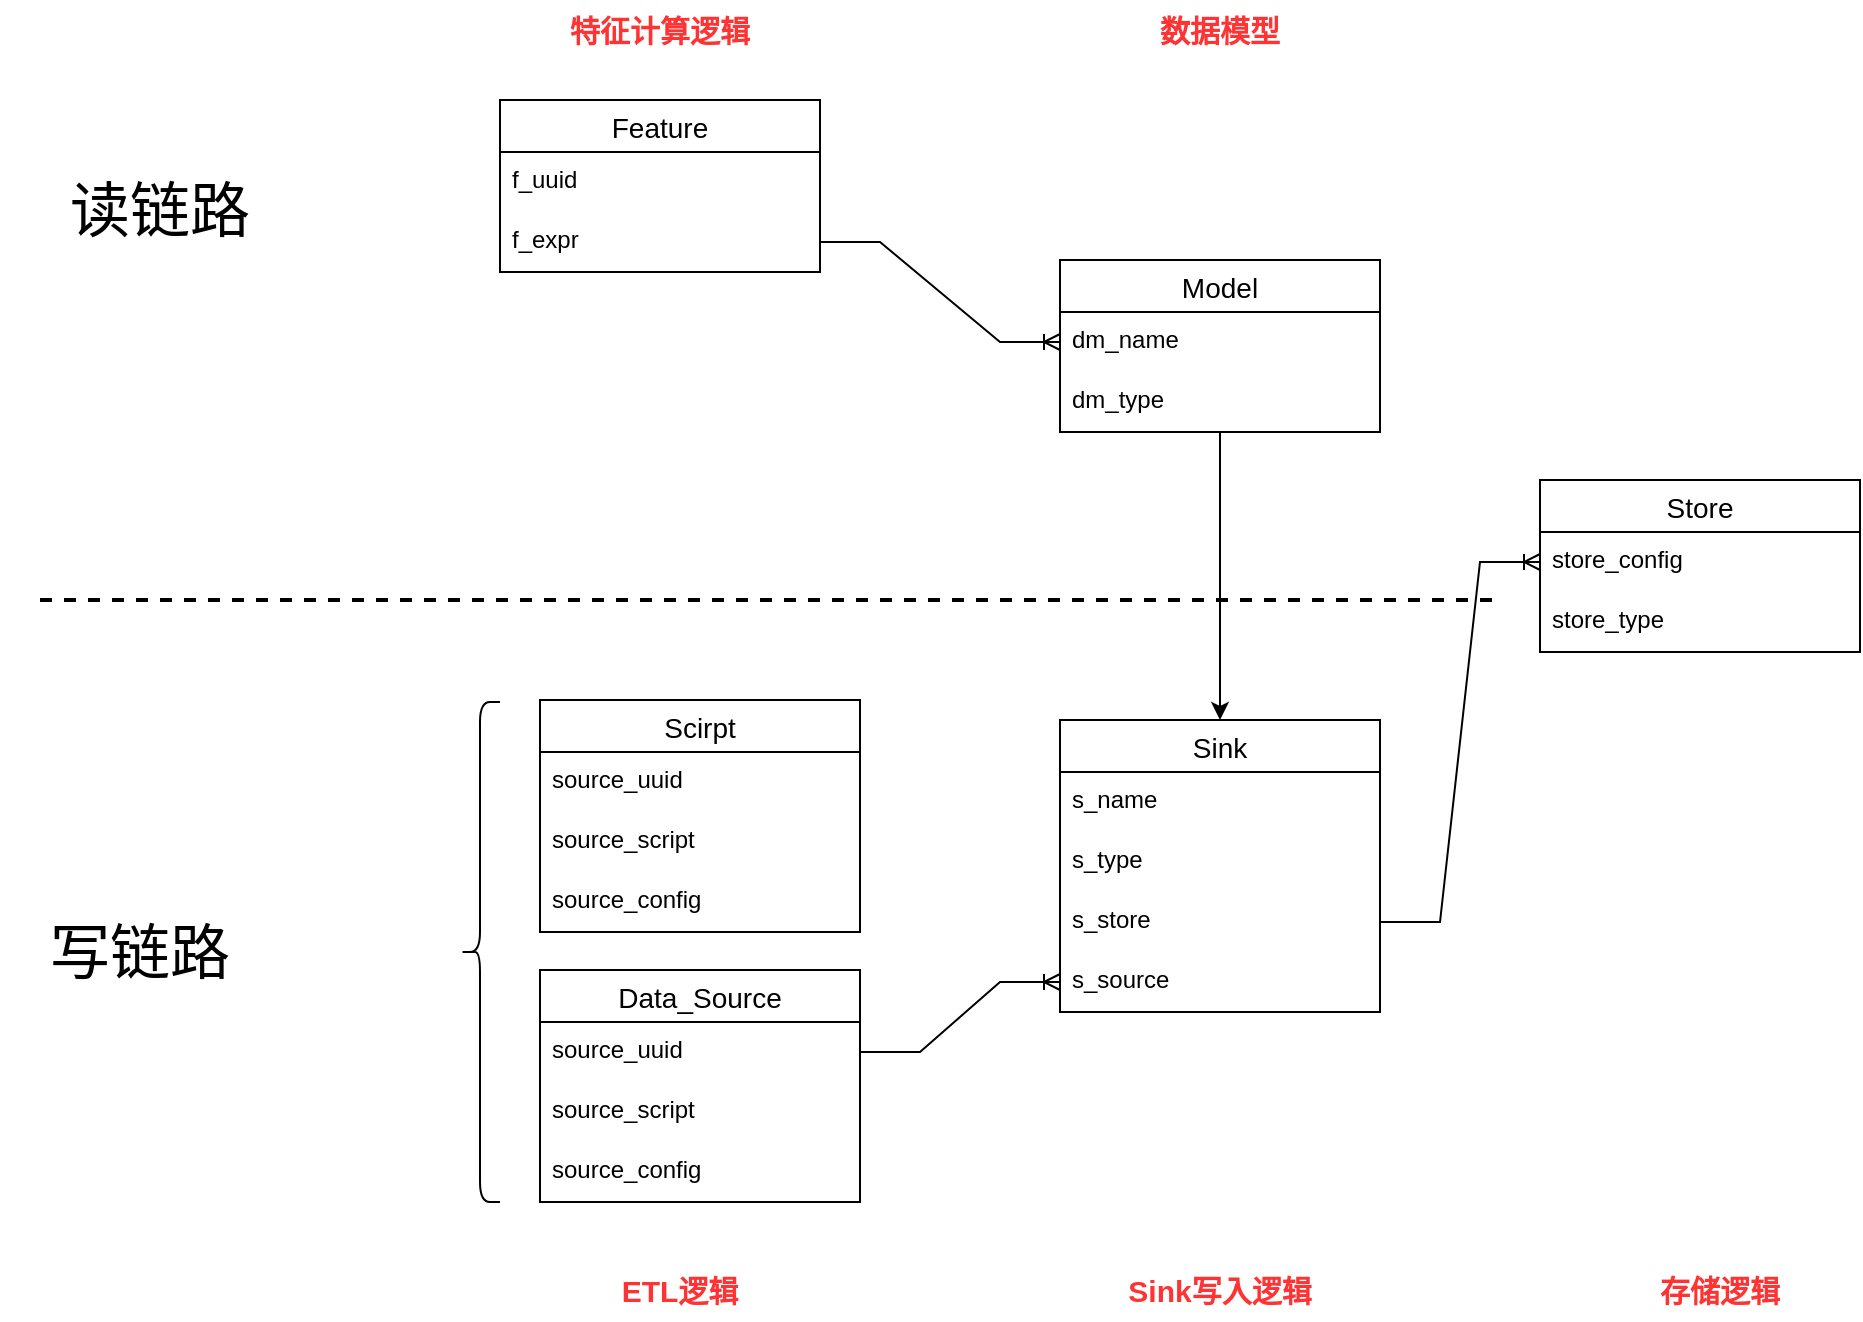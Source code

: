 <mxfile version="15.8.9" type="github">
  <diagram id="pDGyH_6VXtZKI-10dIc4" name="Page-1">
    <mxGraphModel dx="2082" dy="754" grid="1" gridSize="10" guides="1" tooltips="1" connect="1" arrows="1" fold="1" page="1" pageScale="1" pageWidth="827" pageHeight="1169" math="0" shadow="0">
      <root>
        <mxCell id="0" />
        <mxCell id="1" parent="0" />
        <mxCell id="WOdCN6o_cwRNBjziyhil-1" value="" style="endArrow=none;html=1;rounded=0;strokeWidth=2;dashed=1;" edge="1" parent="1">
          <mxGeometry width="50" height="50" relative="1" as="geometry">
            <mxPoint x="-10" y="400" as="sourcePoint" />
            <mxPoint x="720" y="400" as="targetPoint" />
          </mxGeometry>
        </mxCell>
        <mxCell id="WOdCN6o_cwRNBjziyhil-3" value="&lt;font style=&quot;font-size: 30px&quot;&gt;读链路&lt;/font&gt;" style="text;html=1;strokeColor=none;fillColor=none;align=center;verticalAlign=middle;whiteSpace=wrap;rounded=0;strokeWidth=10;" vertex="1" parent="1">
          <mxGeometry x="-20" y="190" width="140" height="30" as="geometry" />
        </mxCell>
        <mxCell id="WOdCN6o_cwRNBjziyhil-8" value="Feature" style="swimlane;fontStyle=0;childLayout=stackLayout;horizontal=1;startSize=26;horizontalStack=0;resizeParent=1;resizeParentMax=0;resizeLast=0;collapsible=1;marginBottom=0;align=center;fontSize=14;" vertex="1" parent="1">
          <mxGeometry x="220" y="150" width="160" height="86" as="geometry" />
        </mxCell>
        <mxCell id="WOdCN6o_cwRNBjziyhil-9" value="f_uuid" style="text;strokeColor=none;fillColor=none;spacingLeft=4;spacingRight=4;overflow=hidden;rotatable=0;points=[[0,0.5],[1,0.5]];portConstraint=eastwest;fontSize=12;" vertex="1" parent="WOdCN6o_cwRNBjziyhil-8">
          <mxGeometry y="26" width="160" height="30" as="geometry" />
        </mxCell>
        <mxCell id="WOdCN6o_cwRNBjziyhil-10" value="f_expr" style="text;strokeColor=none;fillColor=none;spacingLeft=4;spacingRight=4;overflow=hidden;rotatable=0;points=[[0,0.5],[1,0.5]];portConstraint=eastwest;fontSize=12;" vertex="1" parent="WOdCN6o_cwRNBjziyhil-8">
          <mxGeometry y="56" width="160" height="30" as="geometry" />
        </mxCell>
        <mxCell id="WOdCN6o_cwRNBjziyhil-55" value="" style="edgeStyle=orthogonalEdgeStyle;rounded=0;orthogonalLoop=1;jettySize=auto;html=1;strokeWidth=1;" edge="1" parent="1" source="WOdCN6o_cwRNBjziyhil-13" target="WOdCN6o_cwRNBjziyhil-52">
          <mxGeometry relative="1" as="geometry" />
        </mxCell>
        <mxCell id="WOdCN6o_cwRNBjziyhil-13" value="Model" style="swimlane;fontStyle=0;childLayout=stackLayout;horizontal=1;startSize=26;horizontalStack=0;resizeParent=1;resizeParentMax=0;resizeLast=0;collapsible=1;marginBottom=0;align=center;fontSize=14;" vertex="1" parent="1">
          <mxGeometry x="500" y="230" width="160" height="86" as="geometry" />
        </mxCell>
        <mxCell id="WOdCN6o_cwRNBjziyhil-14" value="dm_name" style="text;strokeColor=none;fillColor=none;spacingLeft=4;spacingRight=4;overflow=hidden;rotatable=0;points=[[0,0.5],[1,0.5]];portConstraint=eastwest;fontSize=12;" vertex="1" parent="WOdCN6o_cwRNBjziyhil-13">
          <mxGeometry y="26" width="160" height="30" as="geometry" />
        </mxCell>
        <mxCell id="WOdCN6o_cwRNBjziyhil-15" value="dm_type" style="text;strokeColor=none;fillColor=none;spacingLeft=4;spacingRight=4;overflow=hidden;rotatable=0;points=[[0,0.5],[1,0.5]];portConstraint=eastwest;fontSize=12;" vertex="1" parent="WOdCN6o_cwRNBjziyhil-13">
          <mxGeometry y="56" width="160" height="30" as="geometry" />
        </mxCell>
        <mxCell id="WOdCN6o_cwRNBjziyhil-17" value="" style="edgeStyle=entityRelationEdgeStyle;fontSize=12;html=1;endArrow=ERoneToMany;rounded=0;strokeWidth=1;exitX=1;exitY=0.5;exitDx=0;exitDy=0;entryX=0;entryY=0.5;entryDx=0;entryDy=0;" edge="1" parent="1" source="WOdCN6o_cwRNBjziyhil-10" target="WOdCN6o_cwRNBjziyhil-14">
          <mxGeometry width="100" height="100" relative="1" as="geometry">
            <mxPoint x="310" y="370" as="sourcePoint" />
            <mxPoint x="410" y="270" as="targetPoint" />
          </mxGeometry>
        </mxCell>
        <mxCell id="WOdCN6o_cwRNBjziyhil-23" value="Data_Source" style="swimlane;fontStyle=0;childLayout=stackLayout;horizontal=1;startSize=26;horizontalStack=0;resizeParent=1;resizeParentMax=0;resizeLast=0;collapsible=1;marginBottom=0;align=center;fontSize=14;" vertex="1" parent="1">
          <mxGeometry x="240" y="585" width="160" height="116" as="geometry" />
        </mxCell>
        <mxCell id="WOdCN6o_cwRNBjziyhil-24" value="source_uuid" style="text;strokeColor=none;fillColor=none;spacingLeft=4;spacingRight=4;overflow=hidden;rotatable=0;points=[[0,0.5],[1,0.5]];portConstraint=eastwest;fontSize=12;" vertex="1" parent="WOdCN6o_cwRNBjziyhil-23">
          <mxGeometry y="26" width="160" height="30" as="geometry" />
        </mxCell>
        <mxCell id="WOdCN6o_cwRNBjziyhil-25" value="source_script" style="text;strokeColor=none;fillColor=none;spacingLeft=4;spacingRight=4;overflow=hidden;rotatable=0;points=[[0,0.5],[1,0.5]];portConstraint=eastwest;fontSize=12;" vertex="1" parent="WOdCN6o_cwRNBjziyhil-23">
          <mxGeometry y="56" width="160" height="30" as="geometry" />
        </mxCell>
        <mxCell id="WOdCN6o_cwRNBjziyhil-50" value="source_config" style="text;strokeColor=none;fillColor=none;spacingLeft=4;spacingRight=4;overflow=hidden;rotatable=0;points=[[0,0.5],[1,0.5]];portConstraint=eastwest;fontSize=12;" vertex="1" parent="WOdCN6o_cwRNBjziyhil-23">
          <mxGeometry y="86" width="160" height="30" as="geometry" />
        </mxCell>
        <mxCell id="WOdCN6o_cwRNBjziyhil-27" value="Store" style="swimlane;fontStyle=0;childLayout=stackLayout;horizontal=1;startSize=26;horizontalStack=0;resizeParent=1;resizeParentMax=0;resizeLast=0;collapsible=1;marginBottom=0;align=center;fontSize=14;" vertex="1" parent="1">
          <mxGeometry x="740" y="340" width="160" height="86" as="geometry" />
        </mxCell>
        <mxCell id="WOdCN6o_cwRNBjziyhil-28" value="store_config" style="text;strokeColor=none;fillColor=none;spacingLeft=4;spacingRight=4;overflow=hidden;rotatable=0;points=[[0,0.5],[1,0.5]];portConstraint=eastwest;fontSize=12;" vertex="1" parent="WOdCN6o_cwRNBjziyhil-27">
          <mxGeometry y="26" width="160" height="30" as="geometry" />
        </mxCell>
        <mxCell id="WOdCN6o_cwRNBjziyhil-29" value="store_type" style="text;strokeColor=none;fillColor=none;spacingLeft=4;spacingRight=4;overflow=hidden;rotatable=0;points=[[0,0.5],[1,0.5]];portConstraint=eastwest;fontSize=12;" vertex="1" parent="WOdCN6o_cwRNBjziyhil-27">
          <mxGeometry y="56" width="160" height="30" as="geometry" />
        </mxCell>
        <mxCell id="WOdCN6o_cwRNBjziyhil-44" value="" style="edgeStyle=entityRelationEdgeStyle;fontSize=12;html=1;endArrow=ERoneToMany;rounded=0;strokeWidth=1;exitX=1;exitY=0.5;exitDx=0;exitDy=0;" edge="1" parent="1" source="WOdCN6o_cwRNBjziyhil-56" target="WOdCN6o_cwRNBjziyhil-28">
          <mxGeometry width="100" height="100" relative="1" as="geometry">
            <mxPoint x="660" y="555" as="sourcePoint" />
            <mxPoint x="510" y="281" as="targetPoint" />
          </mxGeometry>
        </mxCell>
        <mxCell id="WOdCN6o_cwRNBjziyhil-51" value="" style="edgeStyle=entityRelationEdgeStyle;fontSize=12;html=1;endArrow=ERoneToMany;rounded=0;strokeWidth=1;entryX=0;entryY=0.5;entryDx=0;entryDy=0;" edge="1" parent="1" source="WOdCN6o_cwRNBjziyhil-24" target="WOdCN6o_cwRNBjziyhil-57">
          <mxGeometry width="100" height="100" relative="1" as="geometry">
            <mxPoint x="670" y="565" as="sourcePoint" />
            <mxPoint x="500" y="585" as="targetPoint" />
          </mxGeometry>
        </mxCell>
        <mxCell id="WOdCN6o_cwRNBjziyhil-52" value="Sink" style="swimlane;fontStyle=0;childLayout=stackLayout;horizontal=1;startSize=26;horizontalStack=0;resizeParent=1;resizeParentMax=0;resizeLast=0;collapsible=1;marginBottom=0;align=center;fontSize=14;" vertex="1" parent="1">
          <mxGeometry x="500" y="460" width="160" height="146" as="geometry" />
        </mxCell>
        <mxCell id="WOdCN6o_cwRNBjziyhil-53" value="s_name" style="text;strokeColor=none;fillColor=none;spacingLeft=4;spacingRight=4;overflow=hidden;rotatable=0;points=[[0,0.5],[1,0.5]];portConstraint=eastwest;fontSize=12;" vertex="1" parent="WOdCN6o_cwRNBjziyhil-52">
          <mxGeometry y="26" width="160" height="30" as="geometry" />
        </mxCell>
        <mxCell id="WOdCN6o_cwRNBjziyhil-54" value="s_type" style="text;strokeColor=none;fillColor=none;spacingLeft=4;spacingRight=4;overflow=hidden;rotatable=0;points=[[0,0.5],[1,0.5]];portConstraint=eastwest;fontSize=12;" vertex="1" parent="WOdCN6o_cwRNBjziyhil-52">
          <mxGeometry y="56" width="160" height="30" as="geometry" />
        </mxCell>
        <mxCell id="WOdCN6o_cwRNBjziyhil-56" value="s_store" style="text;strokeColor=none;fillColor=none;spacingLeft=4;spacingRight=4;overflow=hidden;rotatable=0;points=[[0,0.5],[1,0.5]];portConstraint=eastwest;fontSize=12;" vertex="1" parent="WOdCN6o_cwRNBjziyhil-52">
          <mxGeometry y="86" width="160" height="30" as="geometry" />
        </mxCell>
        <mxCell id="WOdCN6o_cwRNBjziyhil-57" value="s_source" style="text;strokeColor=none;fillColor=none;spacingLeft=4;spacingRight=4;overflow=hidden;rotatable=0;points=[[0,0.5],[1,0.5]];portConstraint=eastwest;fontSize=12;" vertex="1" parent="WOdCN6o_cwRNBjziyhil-52">
          <mxGeometry y="116" width="160" height="30" as="geometry" />
        </mxCell>
        <mxCell id="WOdCN6o_cwRNBjziyhil-58" value="Scirpt" style="swimlane;fontStyle=0;childLayout=stackLayout;horizontal=1;startSize=26;horizontalStack=0;resizeParent=1;resizeParentMax=0;resizeLast=0;collapsible=1;marginBottom=0;align=center;fontSize=14;" vertex="1" parent="1">
          <mxGeometry x="240" y="450" width="160" height="116" as="geometry" />
        </mxCell>
        <mxCell id="WOdCN6o_cwRNBjziyhil-59" value="source_uuid" style="text;strokeColor=none;fillColor=none;spacingLeft=4;spacingRight=4;overflow=hidden;rotatable=0;points=[[0,0.5],[1,0.5]];portConstraint=eastwest;fontSize=12;" vertex="1" parent="WOdCN6o_cwRNBjziyhil-58">
          <mxGeometry y="26" width="160" height="30" as="geometry" />
        </mxCell>
        <mxCell id="WOdCN6o_cwRNBjziyhil-60" value="source_script" style="text;strokeColor=none;fillColor=none;spacingLeft=4;spacingRight=4;overflow=hidden;rotatable=0;points=[[0,0.5],[1,0.5]];portConstraint=eastwest;fontSize=12;" vertex="1" parent="WOdCN6o_cwRNBjziyhil-58">
          <mxGeometry y="56" width="160" height="30" as="geometry" />
        </mxCell>
        <mxCell id="WOdCN6o_cwRNBjziyhil-61" value="source_config" style="text;strokeColor=none;fillColor=none;spacingLeft=4;spacingRight=4;overflow=hidden;rotatable=0;points=[[0,0.5],[1,0.5]];portConstraint=eastwest;fontSize=12;" vertex="1" parent="WOdCN6o_cwRNBjziyhil-58">
          <mxGeometry y="86" width="160" height="30" as="geometry" />
        </mxCell>
        <mxCell id="WOdCN6o_cwRNBjziyhil-62" value="" style="shape=curlyBracket;whiteSpace=wrap;html=1;rounded=1;" vertex="1" parent="1">
          <mxGeometry x="200" y="451" width="20" height="250" as="geometry" />
        </mxCell>
        <mxCell id="WOdCN6o_cwRNBjziyhil-63" value="&lt;font style=&quot;font-size: 15px&quot; color=&quot;#ff3333&quot;&gt;&lt;b&gt;ETL逻辑&lt;/b&gt;&lt;/font&gt;" style="text;html=1;strokeColor=none;fillColor=none;align=center;verticalAlign=middle;whiteSpace=wrap;rounded=0;" vertex="1" parent="1">
          <mxGeometry x="250" y="730" width="120" height="30" as="geometry" />
        </mxCell>
        <mxCell id="WOdCN6o_cwRNBjziyhil-64" value="&lt;font color=&quot;#ff3333&quot;&gt;&lt;span style=&quot;font-size: 15px&quot;&gt;&lt;b&gt;Sink写入逻辑&lt;/b&gt;&lt;/span&gt;&lt;/font&gt;" style="text;html=1;strokeColor=none;fillColor=none;align=center;verticalAlign=middle;whiteSpace=wrap;rounded=0;" vertex="1" parent="1">
          <mxGeometry x="520" y="730" width="120" height="30" as="geometry" />
        </mxCell>
        <mxCell id="WOdCN6o_cwRNBjziyhil-65" value="&lt;font color=&quot;#ff3333&quot;&gt;&lt;span style=&quot;font-size: 15px&quot;&gt;&lt;b&gt;存储逻辑&lt;/b&gt;&lt;/span&gt;&lt;/font&gt;" style="text;html=1;strokeColor=none;fillColor=none;align=center;verticalAlign=middle;whiteSpace=wrap;rounded=0;" vertex="1" parent="1">
          <mxGeometry x="770" y="730" width="120" height="30" as="geometry" />
        </mxCell>
        <mxCell id="WOdCN6o_cwRNBjziyhil-66" value="&lt;font color=&quot;#ff3333&quot;&gt;&lt;span style=&quot;font-size: 15px&quot;&gt;&lt;b&gt;特征计算逻辑&lt;/b&gt;&lt;/span&gt;&lt;/font&gt;" style="text;html=1;strokeColor=none;fillColor=none;align=center;verticalAlign=middle;whiteSpace=wrap;rounded=0;" vertex="1" parent="1">
          <mxGeometry x="240" y="100" width="120" height="30" as="geometry" />
        </mxCell>
        <mxCell id="WOdCN6o_cwRNBjziyhil-67" value="&lt;font color=&quot;#ff3333&quot;&gt;&lt;span style=&quot;font-size: 15px&quot;&gt;&lt;b&gt;数据模型&lt;/b&gt;&lt;/span&gt;&lt;/font&gt;" style="text;html=1;strokeColor=none;fillColor=none;align=center;verticalAlign=middle;whiteSpace=wrap;rounded=0;" vertex="1" parent="1">
          <mxGeometry x="495" y="100" width="170" height="30" as="geometry" />
        </mxCell>
        <mxCell id="WOdCN6o_cwRNBjziyhil-68" value="&lt;font style=&quot;font-size: 30px&quot;&gt;写链路&lt;/font&gt;" style="text;html=1;strokeColor=none;fillColor=none;align=center;verticalAlign=middle;whiteSpace=wrap;rounded=0;strokeWidth=10;" vertex="1" parent="1">
          <mxGeometry x="-30" y="561" width="140" height="30" as="geometry" />
        </mxCell>
      </root>
    </mxGraphModel>
  </diagram>
</mxfile>
